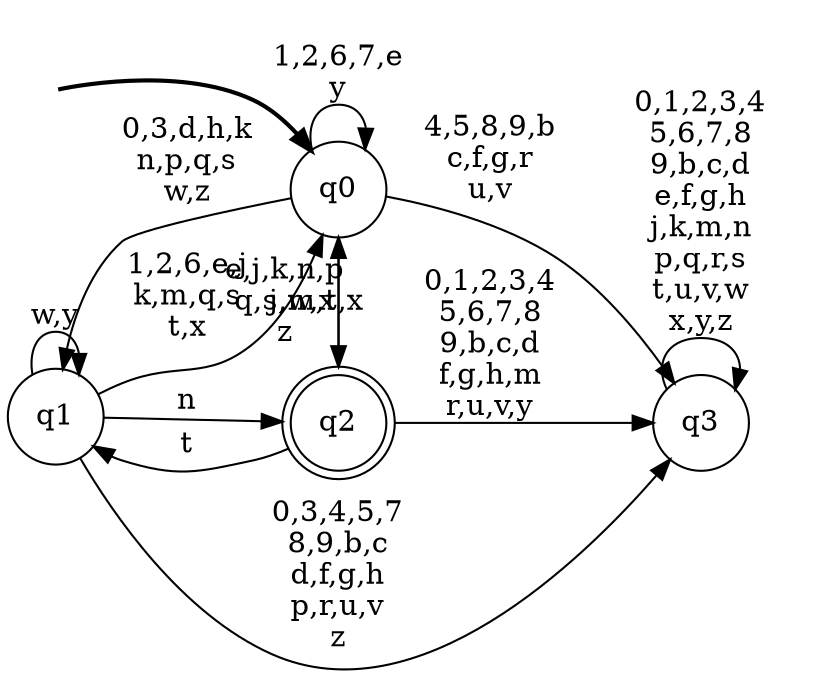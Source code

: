 digraph BlueStarA {
__start0 [style = invis, shape = none, label = "", width = 0, height = 0];

rankdir=LR;
size="8,5";

s0 [style="filled", color="black", fillcolor="white" shape="circle", label="q0"];
s1 [style="filled", color="black", fillcolor="white" shape="circle", label="q1"];
s2 [style="rounded,filled", color="black", fillcolor="white" shape="doublecircle", label="q2"];
s3 [style="filled", color="black", fillcolor="white" shape="circle", label="q3"];
subgraph cluster_main { 
	graph [pad=".75", ranksep="0.15", nodesep="0.15"];
	 style=invis; 
	__start0 -> s0 [penwidth=2];
}
s0 -> s0 [label="1,2,6,7,e\ny"];
s0 -> s1 [label="0,3,d,h,k\nn,p,q,s\nw,z"];
s0 -> s2 [label="j,m,t,x"];
s0 -> s3 [label="4,5,8,9,b\nc,f,g,r\nu,v"];
s1 -> s0 [label="1,2,6,e,j\nk,m,q,s\nt,x"];
s1 -> s1 [label="w,y"];
s1 -> s2 [label="n"];
s1 -> s3 [label="0,3,4,5,7\n8,9,b,c\nd,f,g,h\np,r,u,v\nz"];
s2 -> s0 [label="e,j,k,n,p\nq,s,w,x\nz"];
s2 -> s1 [label="t"];
s2 -> s3 [label="0,1,2,3,4\n5,6,7,8\n9,b,c,d\nf,g,h,m\nr,u,v,y"];
s3 -> s3 [label="0,1,2,3,4\n5,6,7,8\n9,b,c,d\ne,f,g,h\nj,k,m,n\np,q,r,s\nt,u,v,w\nx,y,z"];

}